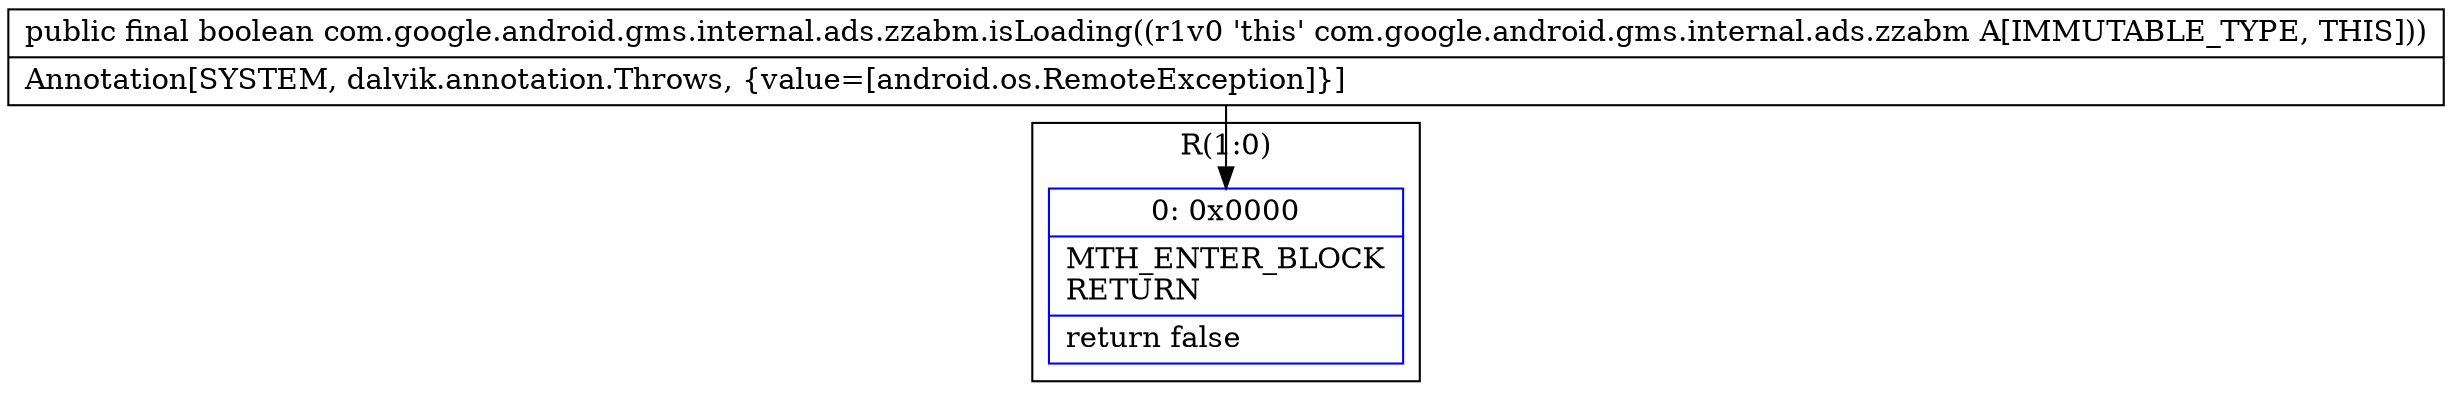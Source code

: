digraph "CFG forcom.google.android.gms.internal.ads.zzabm.isLoading()Z" {
subgraph cluster_Region_607853916 {
label = "R(1:0)";
node [shape=record,color=blue];
Node_0 [shape=record,label="{0\:\ 0x0000|MTH_ENTER_BLOCK\lRETURN\l|return false\l}"];
}
MethodNode[shape=record,label="{public final boolean com.google.android.gms.internal.ads.zzabm.isLoading((r1v0 'this' com.google.android.gms.internal.ads.zzabm A[IMMUTABLE_TYPE, THIS]))  | Annotation[SYSTEM, dalvik.annotation.Throws, \{value=[android.os.RemoteException]\}]\l}"];
MethodNode -> Node_0;
}

